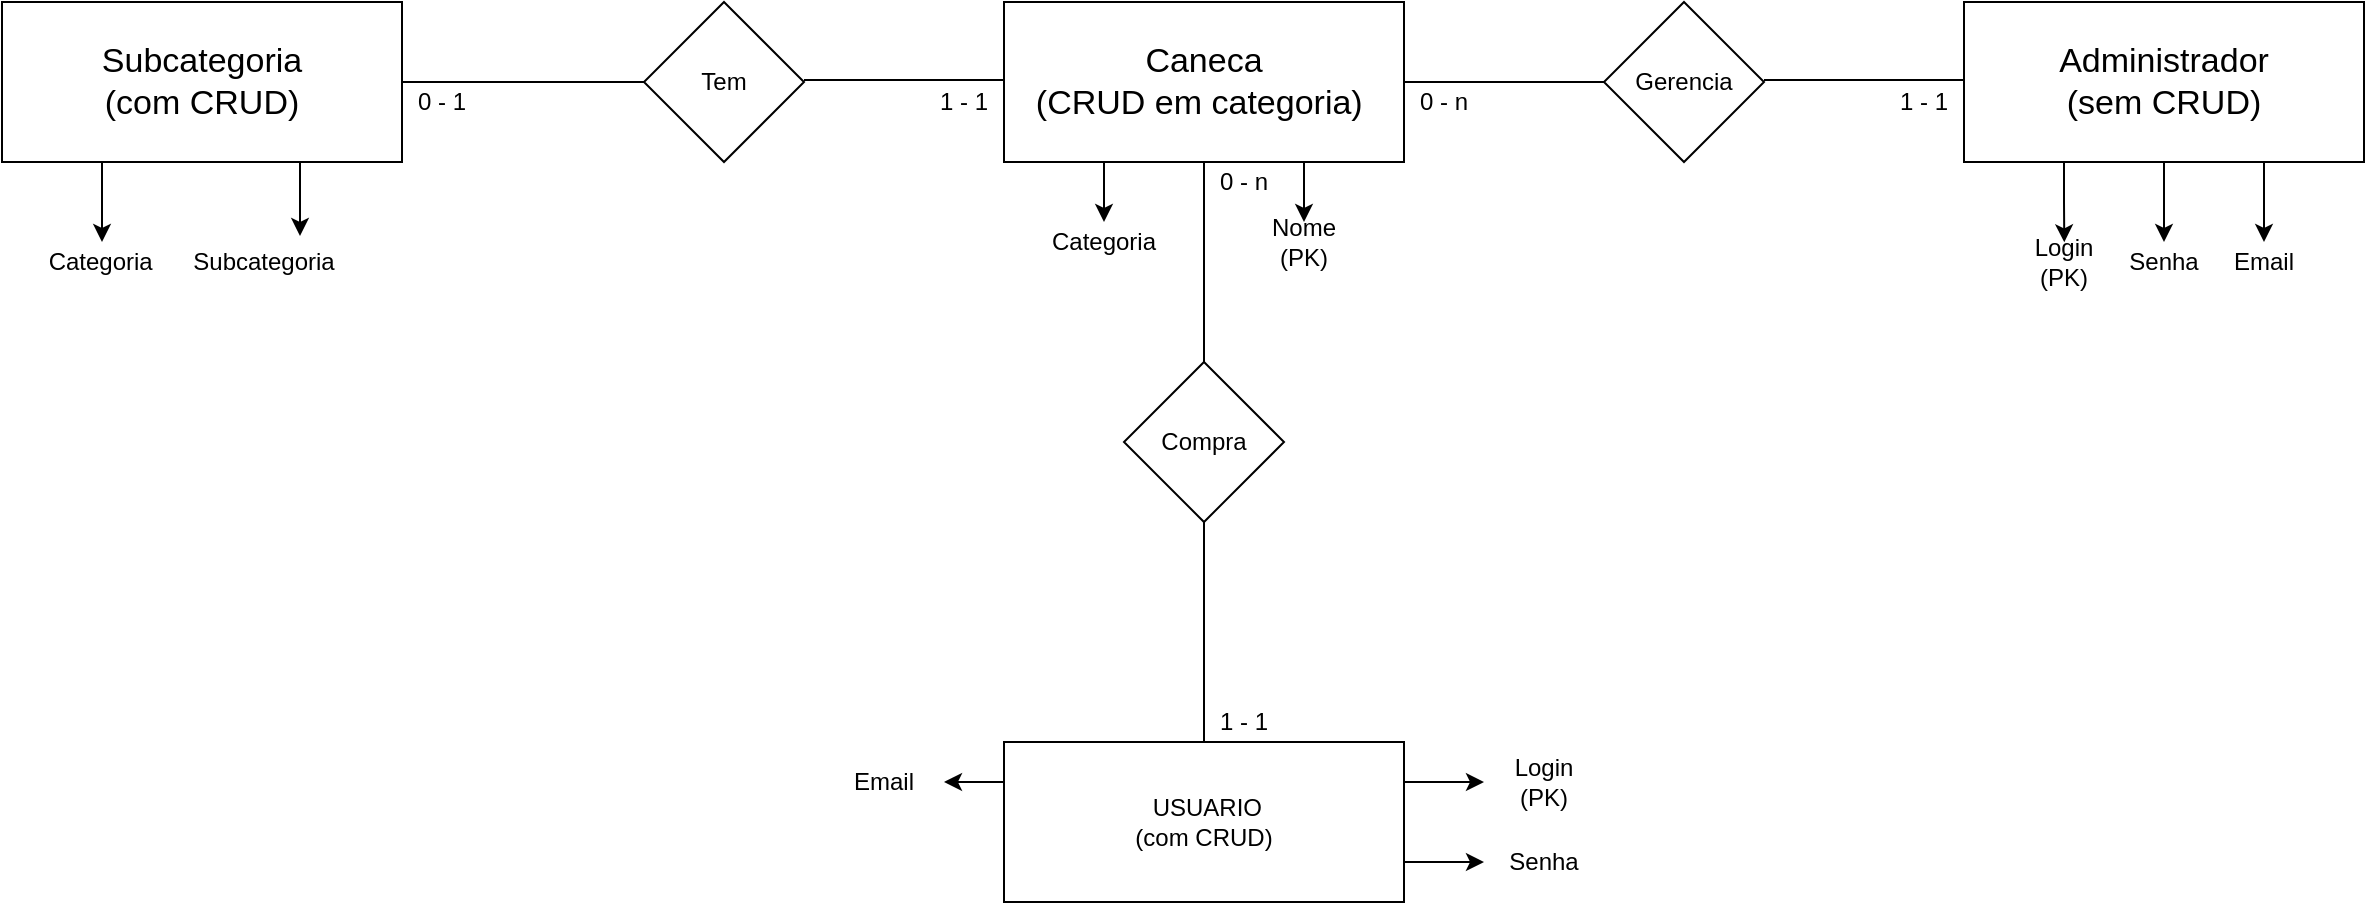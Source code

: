 <mxfile version="12.1.8" type="google" pages="2"><diagram id="LK6Q9n_Ie40KD1SmBq2J" name="Page-1"><mxGraphModel dx="1832" dy="525" grid="1" gridSize="10" guides="1" tooltips="1" connect="1" arrows="1" fold="1" page="1" pageScale="1" pageWidth="827" pageHeight="1169" math="0" shadow="0"><root><mxCell id="0"/><mxCell id="1" parent="0"/><mxCell id="fBYz_GMBdO30D4DKDe5j-40" style="edgeStyle=orthogonalEdgeStyle;rounded=0;orthogonalLoop=1;jettySize=auto;html=1;exitX=0.25;exitY=1;exitDx=0;exitDy=0;" edge="1" parent="1" source="DHmH8TDNEg20aAI0Gm35-1"><mxGeometry relative="1" as="geometry"><mxPoint x="380" y="150" as="targetPoint"/></mxGeometry></mxCell><mxCell id="fBYz_GMBdO30D4DKDe5j-50" style="edgeStyle=orthogonalEdgeStyle;rounded=0;orthogonalLoop=1;jettySize=auto;html=1;exitX=0.75;exitY=1;exitDx=0;exitDy=0;" edge="1" parent="1" source="DHmH8TDNEg20aAI0Gm35-1"><mxGeometry relative="1" as="geometry"><mxPoint x="480" y="150" as="targetPoint"/></mxGeometry></mxCell><mxCell id="DHmH8TDNEg20aAI0Gm35-1" value="&lt;span style=&quot;font-size: 17px&quot;&gt;Caneca&lt;br&gt;(CRUD em categoria)&amp;nbsp;&lt;/span&gt;" style="rounded=0;whiteSpace=wrap;html=1;" parent="1" vertex="1"><mxGeometry x="330" y="40" width="200" height="80" as="geometry"/></mxCell><mxCell id="fBYz_GMBdO30D4DKDe5j-42" style="edgeStyle=orthogonalEdgeStyle;rounded=0;orthogonalLoop=1;jettySize=auto;html=1;exitX=1;exitY=0.25;exitDx=0;exitDy=0;" edge="1" parent="1" source="DHmH8TDNEg20aAI0Gm35-2"><mxGeometry relative="1" as="geometry"><mxPoint x="570" y="430" as="targetPoint"/></mxGeometry></mxCell><mxCell id="fBYz_GMBdO30D4DKDe5j-46" style="edgeStyle=orthogonalEdgeStyle;rounded=0;orthogonalLoop=1;jettySize=auto;html=1;exitX=1;exitY=0.75;exitDx=0;exitDy=0;" edge="1" parent="1" source="DHmH8TDNEg20aAI0Gm35-2"><mxGeometry relative="1" as="geometry"><mxPoint x="570" y="470" as="targetPoint"/></mxGeometry></mxCell><mxCell id="fBYz_GMBdO30D4DKDe5j-48" style="edgeStyle=orthogonalEdgeStyle;rounded=0;orthogonalLoop=1;jettySize=auto;html=1;exitX=0;exitY=0.25;exitDx=0;exitDy=0;" edge="1" parent="1" source="DHmH8TDNEg20aAI0Gm35-2"><mxGeometry relative="1" as="geometry"><mxPoint x="300" y="430" as="targetPoint"/></mxGeometry></mxCell><mxCell id="DHmH8TDNEg20aAI0Gm35-2" value="&amp;nbsp;USUARIO&lt;br&gt;(com CRUD)" style="rounded=0;whiteSpace=wrap;html=1;" parent="1" vertex="1"><mxGeometry x="330" y="410" width="200" height="80" as="geometry"/></mxCell><mxCell id="DHmH8TDNEg20aAI0Gm35-3" value="" style="endArrow=none;html=1;entryX=0.5;entryY=1;entryDx=0;entryDy=0;exitX=0.5;exitY=0;exitDx=0;exitDy=0;" parent="1" source="DHmH8TDNEg20aAI0Gm35-4" target="DHmH8TDNEg20aAI0Gm35-1" edge="1"><mxGeometry width="50" height="50" relative="1" as="geometry"><mxPoint x="330" y="440" as="sourcePoint"/><mxPoint x="380" y="390" as="targetPoint"/></mxGeometry></mxCell><mxCell id="DHmH8TDNEg20aAI0Gm35-4" value="Compra" style="rhombus;whiteSpace=wrap;html=1;" parent="1" vertex="1"><mxGeometry x="390" y="220" width="80" height="80" as="geometry"/></mxCell><mxCell id="DHmH8TDNEg20aAI0Gm35-5" value="" style="endArrow=none;html=1;entryX=0.5;entryY=1;entryDx=0;entryDy=0;exitX=0.5;exitY=0;exitDx=0;exitDy=0;" parent="1" source="DHmH8TDNEg20aAI0Gm35-2" target="DHmH8TDNEg20aAI0Gm35-4" edge="1"><mxGeometry width="50" height="50" relative="1" as="geometry"><mxPoint x="430" y="350" as="sourcePoint"/><mxPoint x="430" y="120" as="targetPoint"/></mxGeometry></mxCell><mxCell id="tYHXhV0JsBCO6ZSMz3pr-1" value="1 - 1" style="text;html=1;strokeColor=none;fillColor=none;align=center;verticalAlign=middle;whiteSpace=wrap;rounded=0;" parent="1" vertex="1"><mxGeometry x="430" y="390" width="40" height="20" as="geometry"/></mxCell><mxCell id="fBYz_GMBdO30D4DKDe5j-1" value="" style="endArrow=none;html=1;entryX=1;entryY=0.5;entryDx=0;entryDy=0;" edge="1" parent="1" source="fBYz_GMBdO30D4DKDe5j-2" target="DHmH8TDNEg20aAI0Gm35-1"><mxGeometry width="50" height="50" relative="1" as="geometry"><mxPoint x="710" y="80" as="sourcePoint"/><mxPoint x="550" y="130" as="targetPoint"/></mxGeometry></mxCell><mxCell id="fBYz_GMBdO30D4DKDe5j-2" value="Gerencia" style="rhombus;whiteSpace=wrap;html=1;" vertex="1" parent="1"><mxGeometry x="630" y="40" width="80" height="80" as="geometry"/></mxCell><mxCell id="fBYz_GMBdO30D4DKDe5j-5" value="" style="endArrow=none;html=1;entryX=1;entryY=0.5;entryDx=0;entryDy=0;" edge="1" parent="1" target="fBYz_GMBdO30D4DKDe5j-2"><mxGeometry width="50" height="50" relative="1" as="geometry"><mxPoint x="710" y="80" as="sourcePoint"/><mxPoint x="530" y="80" as="targetPoint"/></mxGeometry></mxCell><mxCell id="R7hhJG5j1xFKnEcKrtgR-1" style="edgeStyle=orthogonalEdgeStyle;rounded=0;orthogonalLoop=1;jettySize=auto;html=1;exitX=0.25;exitY=1;exitDx=0;exitDy=0;" edge="1" parent="1" source="fBYz_GMBdO30D4DKDe5j-4"><mxGeometry relative="1" as="geometry"><mxPoint x="860.143" y="160.143" as="targetPoint"/></mxGeometry></mxCell><mxCell id="R7hhJG5j1xFKnEcKrtgR-4" style="edgeStyle=orthogonalEdgeStyle;rounded=0;orthogonalLoop=1;jettySize=auto;html=1;exitX=0.5;exitY=1;exitDx=0;exitDy=0;entryX=0.5;entryY=0;entryDx=0;entryDy=0;" edge="1" parent="1" source="fBYz_GMBdO30D4DKDe5j-4" target="R7hhJG5j1xFKnEcKrtgR-3"><mxGeometry relative="1" as="geometry"><mxPoint x="910.143" y="150.143" as="targetPoint"/></mxGeometry></mxCell><mxCell id="R7hhJG5j1xFKnEcKrtgR-6" style="edgeStyle=orthogonalEdgeStyle;rounded=0;orthogonalLoop=1;jettySize=auto;html=1;exitX=0.75;exitY=1;exitDx=0;exitDy=0;entryX=0.5;entryY=0;entryDx=0;entryDy=0;" edge="1" parent="1" source="fBYz_GMBdO30D4DKDe5j-4" target="R7hhJG5j1xFKnEcKrtgR-5"><mxGeometry relative="1" as="geometry"/></mxCell><mxCell id="fBYz_GMBdO30D4DKDe5j-4" value="&lt;span style=&quot;font-size: 17px&quot;&gt;Administrador&lt;br&gt;(sem CRUD)&lt;br&gt;&lt;/span&gt;" style="rounded=0;whiteSpace=wrap;html=1;" vertex="1" parent="1"><mxGeometry x="810" y="40" width="200" height="80" as="geometry"/></mxCell><mxCell id="fBYz_GMBdO30D4DKDe5j-7" value="" style="endArrow=none;html=1;entryX=1;entryY=0.5;entryDx=0;entryDy=0;" edge="1" parent="1"><mxGeometry width="50" height="50" relative="1" as="geometry"><mxPoint x="810" y="79" as="sourcePoint"/><mxPoint x="710" y="79" as="targetPoint"/></mxGeometry></mxCell><mxCell id="fBYz_GMBdO30D4DKDe5j-9" value="0 - n" style="text;html=1;strokeColor=none;fillColor=none;align=center;verticalAlign=middle;whiteSpace=wrap;rounded=0;" vertex="1" parent="1"><mxGeometry x="430" y="120" width="40" height="20" as="geometry"/></mxCell><mxCell id="fBYz_GMBdO30D4DKDe5j-10" value="0 - n" style="text;html=1;strokeColor=none;fillColor=none;align=center;verticalAlign=middle;whiteSpace=wrap;rounded=0;" vertex="1" parent="1"><mxGeometry x="530" y="80" width="40" height="20" as="geometry"/></mxCell><mxCell id="fBYz_GMBdO30D4DKDe5j-19" value="1 - 1" style="text;html=1;strokeColor=none;fillColor=none;align=center;verticalAlign=middle;whiteSpace=wrap;rounded=0;" vertex="1" parent="1"><mxGeometry x="770" y="80" width="40" height="20" as="geometry"/></mxCell><mxCell id="fBYz_GMBdO30D4DKDe5j-23" value="" style="endArrow=none;html=1;entryX=1;entryY=0.5;entryDx=0;entryDy=0;" edge="1" parent="1" source="fBYz_GMBdO30D4DKDe5j-24"><mxGeometry width="50" height="50" relative="1" as="geometry"><mxPoint x="209" y="80" as="sourcePoint"/><mxPoint x="29" y="80" as="targetPoint"/></mxGeometry></mxCell><mxCell id="fBYz_GMBdO30D4DKDe5j-24" value="Tem" style="rhombus;whiteSpace=wrap;html=1;" vertex="1" parent="1"><mxGeometry x="150" y="40" width="80" height="80" as="geometry"/></mxCell><mxCell id="fBYz_GMBdO30D4DKDe5j-25" value="" style="endArrow=none;html=1;entryX=1;entryY=0.5;entryDx=0;entryDy=0;" edge="1" parent="1" target="fBYz_GMBdO30D4DKDe5j-24"><mxGeometry width="50" height="50" relative="1" as="geometry"><mxPoint x="230" y="80" as="sourcePoint"/><mxPoint x="29" y="80" as="targetPoint"/></mxGeometry></mxCell><mxCell id="fBYz_GMBdO30D4DKDe5j-26" value="0 - 1" style="text;html=1;strokeColor=none;fillColor=none;align=center;verticalAlign=middle;whiteSpace=wrap;rounded=0;" vertex="1" parent="1"><mxGeometry x="29" y="80" width="40" height="20" as="geometry"/></mxCell><mxCell id="fBYz_GMBdO30D4DKDe5j-29" value="" style="endArrow=none;html=1;entryX=1;entryY=0.5;entryDx=0;entryDy=0;" edge="1" parent="1"><mxGeometry width="50" height="50" relative="1" as="geometry"><mxPoint x="330" y="79" as="sourcePoint"/><mxPoint x="230" y="79" as="targetPoint"/></mxGeometry></mxCell><mxCell id="fBYz_GMBdO30D4DKDe5j-32" style="edgeStyle=orthogonalEdgeStyle;rounded=0;orthogonalLoop=1;jettySize=auto;html=1;exitX=0.25;exitY=1;exitDx=0;exitDy=0;" edge="1" parent="1" source="fBYz_GMBdO30D4DKDe5j-30"><mxGeometry relative="1" as="geometry"><mxPoint x="-121" y="160" as="targetPoint"/></mxGeometry></mxCell><mxCell id="fBYz_GMBdO30D4DKDe5j-36" style="edgeStyle=orthogonalEdgeStyle;rounded=0;orthogonalLoop=1;jettySize=auto;html=1;exitX=0.75;exitY=1;exitDx=0;exitDy=0;entryX=0.95;entryY=-0.15;entryDx=0;entryDy=0;entryPerimeter=0;" edge="1" parent="1" source="fBYz_GMBdO30D4DKDe5j-30" target="fBYz_GMBdO30D4DKDe5j-35"><mxGeometry relative="1" as="geometry"/></mxCell><mxCell id="fBYz_GMBdO30D4DKDe5j-30" value="&lt;span style=&quot;font-size: 17px&quot;&gt;Subcategoria&lt;br&gt;(com CRUD)&lt;br&gt;&lt;/span&gt;" style="rounded=0;whiteSpace=wrap;html=1;" vertex="1" parent="1"><mxGeometry x="-171" y="40" width="200" height="80" as="geometry"/></mxCell><mxCell id="fBYz_GMBdO30D4DKDe5j-31" value="1 - 1" style="text;html=1;strokeColor=none;fillColor=none;align=center;verticalAlign=middle;whiteSpace=wrap;rounded=0;" vertex="1" parent="1"><mxGeometry x="290" y="80" width="40" height="20" as="geometry"/></mxCell><mxCell id="fBYz_GMBdO30D4DKDe5j-33" value="Categoria&amp;nbsp;" style="text;html=1;strokeColor=none;fillColor=none;align=center;verticalAlign=middle;whiteSpace=wrap;rounded=0;" vertex="1" parent="1"><mxGeometry x="-140" y="160" width="40" height="20" as="geometry"/></mxCell><mxCell id="fBYz_GMBdO30D4DKDe5j-35" value="Subcategoria" style="text;html=1;strokeColor=none;fillColor=none;align=center;verticalAlign=middle;whiteSpace=wrap;rounded=0;" vertex="1" parent="1"><mxGeometry x="-60" y="160" width="40" height="20" as="geometry"/></mxCell><mxCell id="fBYz_GMBdO30D4DKDe5j-41" value="Categoria" style="text;html=1;strokeColor=none;fillColor=none;align=center;verticalAlign=middle;whiteSpace=wrap;rounded=0;" vertex="1" parent="1"><mxGeometry x="360" y="150" width="40" height="20" as="geometry"/></mxCell><mxCell id="fBYz_GMBdO30D4DKDe5j-44" value="Login (PK)" style="text;html=1;strokeColor=none;fillColor=none;align=center;verticalAlign=middle;whiteSpace=wrap;rounded=0;" vertex="1" parent="1"><mxGeometry x="580" y="420" width="40" height="20" as="geometry"/></mxCell><mxCell id="fBYz_GMBdO30D4DKDe5j-45" value="Senha" style="text;html=1;strokeColor=none;fillColor=none;align=center;verticalAlign=middle;whiteSpace=wrap;rounded=0;" vertex="1" parent="1"><mxGeometry x="580" y="460" width="40" height="20" as="geometry"/></mxCell><mxCell id="fBYz_GMBdO30D4DKDe5j-49" value="Email" style="text;html=1;strokeColor=none;fillColor=none;align=center;verticalAlign=middle;whiteSpace=wrap;rounded=0;" vertex="1" parent="1"><mxGeometry x="250" y="420" width="40" height="20" as="geometry"/></mxCell><mxCell id="fBYz_GMBdO30D4DKDe5j-51" value="Nome (PK)" style="text;html=1;strokeColor=none;fillColor=none;align=center;verticalAlign=middle;whiteSpace=wrap;rounded=0;" vertex="1" parent="1"><mxGeometry x="460" y="150" width="40" height="20" as="geometry"/></mxCell><mxCell id="R7hhJG5j1xFKnEcKrtgR-2" value="Login (PK)" style="text;html=1;strokeColor=none;fillColor=none;align=center;verticalAlign=middle;whiteSpace=wrap;rounded=0;" vertex="1" parent="1"><mxGeometry x="840" y="160" width="40" height="20" as="geometry"/></mxCell><mxCell id="R7hhJG5j1xFKnEcKrtgR-3" value="Senha" style="text;html=1;strokeColor=none;fillColor=none;align=center;verticalAlign=middle;whiteSpace=wrap;rounded=0;" vertex="1" parent="1"><mxGeometry x="890" y="160" width="40" height="20" as="geometry"/></mxCell><mxCell id="R7hhJG5j1xFKnEcKrtgR-5" value="Email" style="text;html=1;strokeColor=none;fillColor=none;align=center;verticalAlign=middle;whiteSpace=wrap;rounded=0;" vertex="1" parent="1"><mxGeometry x="940" y="160" width="40" height="20" as="geometry"/></mxCell></root></mxGraphModel></diagram><diagram id="_7-ky0BYQG7YfZxFTtq9" name="Page-2"><mxGraphModel dx="854" dy="446" grid="1" gridSize="10" guides="1" tooltips="1" connect="1" arrows="1" fold="1" page="1" pageScale="1" pageWidth="827" pageHeight="1169" math="0" shadow="0"><root><mxCell id="5qV6zUfRtYT12oZZNpPJ-0"/><mxCell id="5qV6zUfRtYT12oZZNpPJ-1" parent="5qV6zUfRtYT12oZZNpPJ-0"/></root></mxGraphModel></diagram></mxfile>